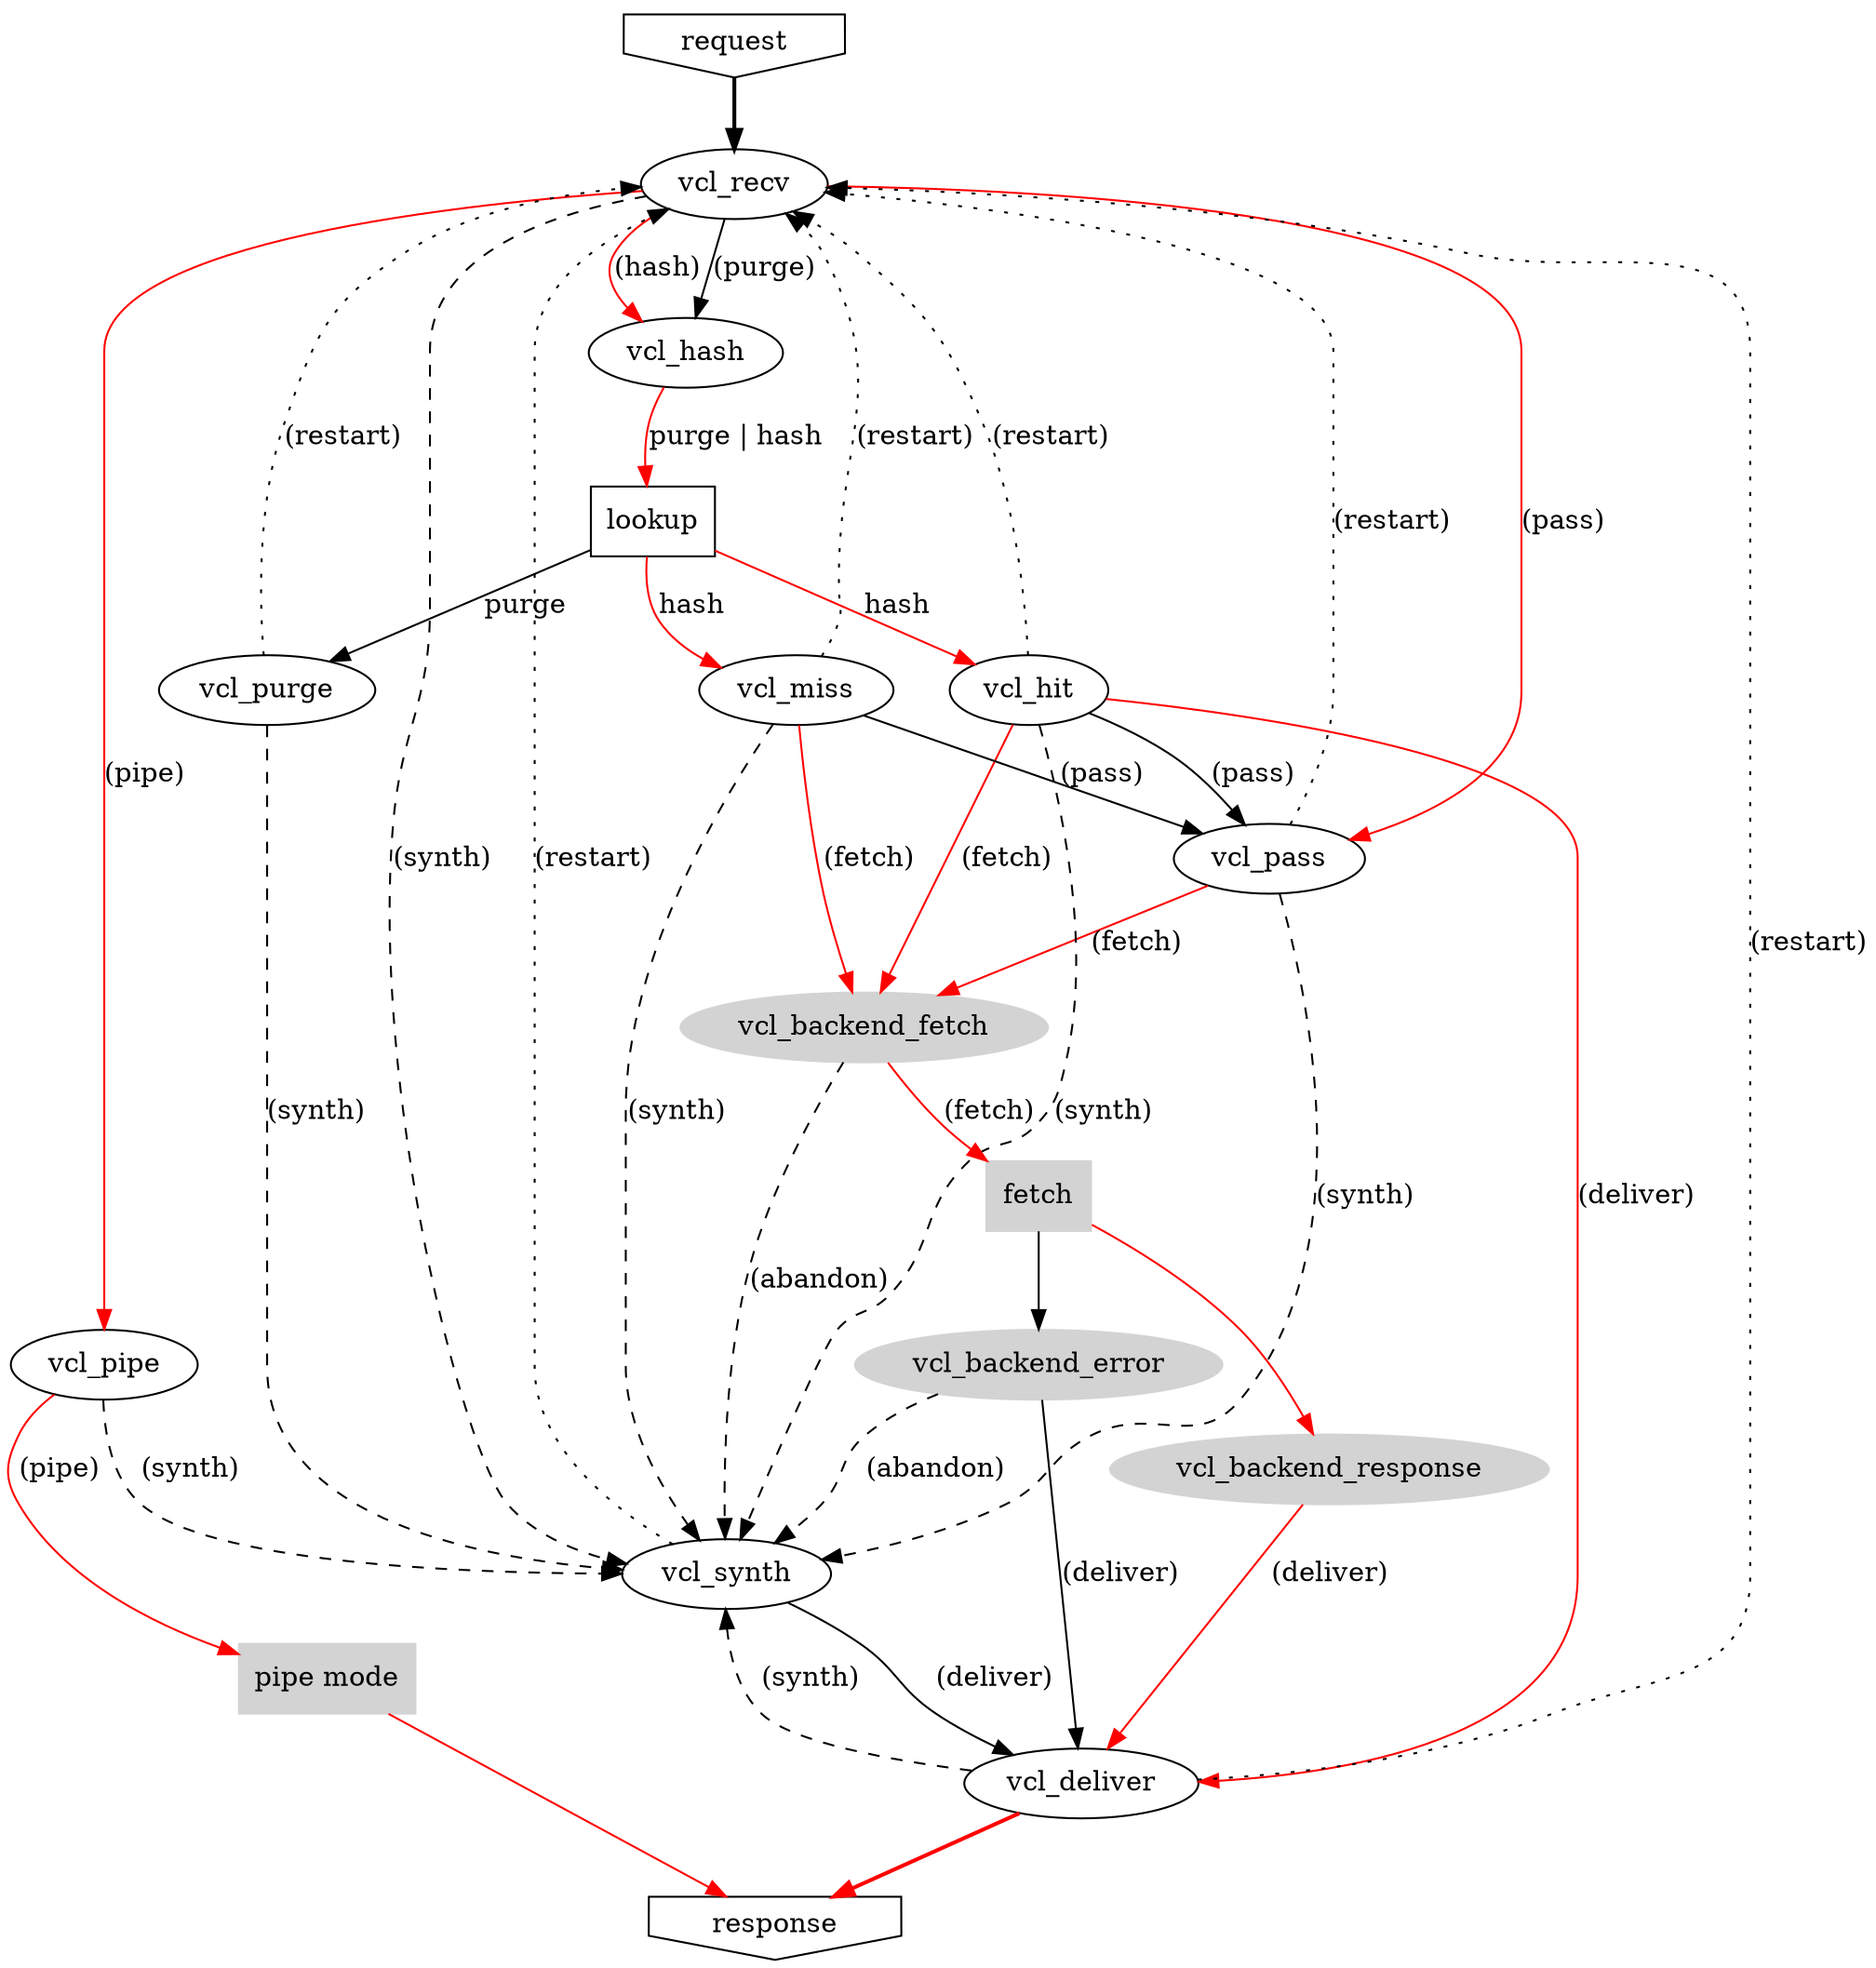 digraph G {

    request [shape=invhouse];
    response [shape=invhouse];

    request -> vcl_recv [style=bold];

    subgraph client {
        label="client side";
        vcl_recv -> vcl_hash [label="(purge)"];
        vcl_recv -> vcl_hash [label="(hash)",color=red];
        vcl_recv -> vcl_pass [label="(pass)",color=red];
        vcl_recv -> vcl_pipe [label="(pipe)",color=red];
        vcl_recv -> vcl_synth [label="(synth)",style=dashed];

        vcl_pipe -> vcl_synth [label="(synth)",style=dashed]


        vcl_pass -> vcl_recv [label="(restart)",style=dotted]
        vcl_pass -> vcl_synth [label="(synth)",style=dashed]

        vcl_hit -> vcl_deliver [label="(deliver)",color=red];
        vcl_hit -> vcl_pass [label="(pass)"];
        vcl_hit -> vcl_recv [label="(restart)",style=dotted];
        vcl_hit -> vcl_synth [label="(synth)",style=dashed];

        vcl_miss -> vcl_pass [label="(pass)"];
        vcl_miss -> vcl_recv [label="(restart)",style=dotted];
        vcl_miss -> vcl_synth [label="(synth)",style=dashed];

        vcl_hash -> lookup [label="purge | hash",color=red];

        lookup -> vcl_purge [label="purge"];
        lookup -> vcl_hit [label="hash",color=red];
        lookup -> vcl_miss [label="hash",color=red];

        lookup [shape=box];

        vcl_purge -> vcl_synth [label="(synth)",style=dashed];
        vcl_purge -> vcl_recv [label="(restart)",style=dotted];

        vcl_deliver -> vcl_synth [label="(synth)",style=dashed];
        vcl_deliver -> vcl_recv [label="(restart)",style=dotted];

        vcl_synth -> vcl_deliver [label="(deliver)"];
        vcl_synth -> vcl_recv [label="(restart)",style=dotted];


    }

    subgraph backend {
        label="backend side";
        node [style=filled,color=lightgrey];
        vcl_backend_fetch -> fetch [label="(fetch)",color=red];
        fetch -> vcl_backend_response [color=red];
        fetch -> vcl_backend_error;
        fetch [shape=box];
        "pipe mode" [shape=box]
    }

    vcl_hit -> vcl_backend_fetch [label="(fetch)",color=red];
    vcl_miss -> vcl_backend_fetch [label="(fetch)",color=red];
    vcl_pass -> vcl_backend_fetch [label="(fetch)",color=red]
    vcl_deliver -> response [style=bold,color=red];
    vcl_pipe -> "pipe mode" [label="(pipe)",color=red]

   "pipe mode" -> response [color=red]
    vcl_backend_fetch -> vcl_synth [label="(abandon)",style=dashed];
    vcl_backend_error -> vcl_deliver [label="(deliver)"];
    vcl_backend_error -> vcl_synth [label="(abandon)",style=dashed];
    vcl_backend_response -> vcl_deliver[label="(deliver)",color=red];


}
